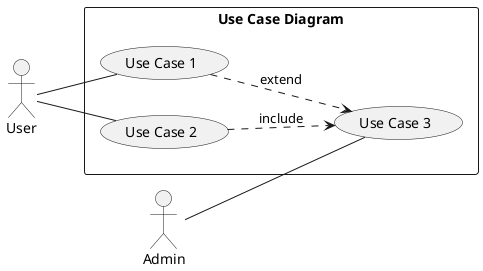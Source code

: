 @startuml usecase
left to right direction
skinparam packageStyle rectangle
actor User
actor Admin
rectangle "Use Case Diagram" {
User -- (Use Case 1)
User -- (Use Case 2)
Admin -- (Use Case 3)
(Use Case 2) ..> (Use Case 3) : include
(Use Case 1) ..> (Use Case 3) : extend
}
@enduml